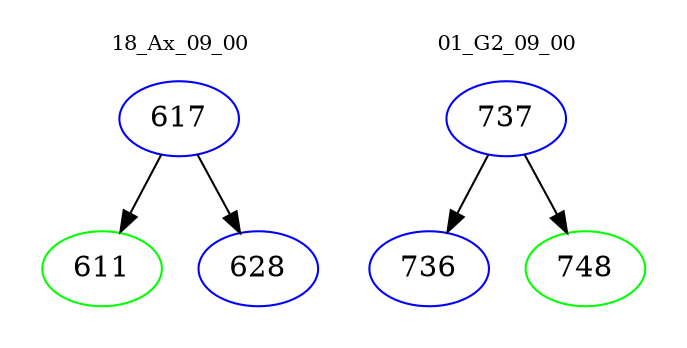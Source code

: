 digraph{
subgraph cluster_0 {
color = white
label = "18_Ax_09_00";
fontsize=10;
T0_617 [label="617", color="blue"]
T0_617 -> T0_611 [color="black"]
T0_611 [label="611", color="green"]
T0_617 -> T0_628 [color="black"]
T0_628 [label="628", color="blue"]
}
subgraph cluster_1 {
color = white
label = "01_G2_09_00";
fontsize=10;
T1_737 [label="737", color="blue"]
T1_737 -> T1_736 [color="black"]
T1_736 [label="736", color="blue"]
T1_737 -> T1_748 [color="black"]
T1_748 [label="748", color="green"]
}
}
